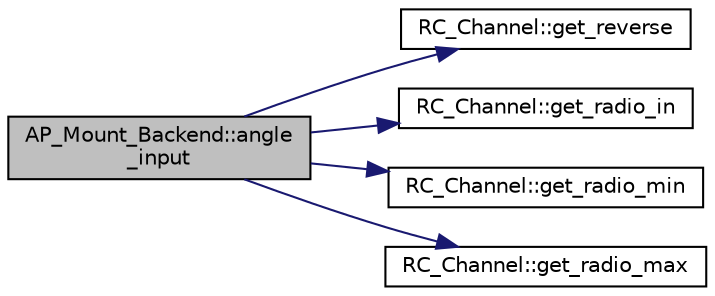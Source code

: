 digraph "AP_Mount_Backend::angle_input"
{
 // INTERACTIVE_SVG=YES
  edge [fontname="Helvetica",fontsize="10",labelfontname="Helvetica",labelfontsize="10"];
  node [fontname="Helvetica",fontsize="10",shape=record];
  rankdir="LR";
  Node1 [label="AP_Mount_Backend::angle\l_input",height=0.2,width=0.4,color="black", fillcolor="grey75", style="filled", fontcolor="black"];
  Node1 -> Node2 [color="midnightblue",fontsize="10",style="solid",fontname="Helvetica"];
  Node2 [label="RC_Channel::get_reverse",height=0.2,width=0.4,color="black", fillcolor="white", style="filled",URL="$classRC__Channel.html#a34a93842b1cf847373104b682fa28cd5"];
  Node1 -> Node3 [color="midnightblue",fontsize="10",style="solid",fontname="Helvetica"];
  Node3 [label="RC_Channel::get_radio_in",height=0.2,width=0.4,color="black", fillcolor="white", style="filled",URL="$classRC__Channel.html#af03023765299095f9933ac8db99cd571"];
  Node1 -> Node4 [color="midnightblue",fontsize="10",style="solid",fontname="Helvetica"];
  Node4 [label="RC_Channel::get_radio_min",height=0.2,width=0.4,color="black", fillcolor="white", style="filled",URL="$classRC__Channel.html#a28435fa792b2a6e187eb8c08d88b929c"];
  Node1 -> Node5 [color="midnightblue",fontsize="10",style="solid",fontname="Helvetica"];
  Node5 [label="RC_Channel::get_radio_max",height=0.2,width=0.4,color="black", fillcolor="white", style="filled",URL="$classRC__Channel.html#a8e742b258b4b600ec69fa4c5580df20a"];
}
